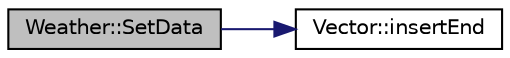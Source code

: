 digraph "Weather::SetData"
{
  edge [fontname="Helvetica",fontsize="10",labelfontname="Helvetica",labelfontsize="10"];
  node [fontname="Helvetica",fontsize="10",shape=record];
  rankdir="LR";
  Node34 [label="Weather::SetData",height=0.2,width=0.4,color="black", fillcolor="grey75", style="filled", fontcolor="black"];
  Node34 -> Node35 [color="midnightblue",fontsize="10",style="solid",fontname="Helvetica"];
  Node35 [label="Vector::insertEnd",height=0.2,width=0.4,color="black", fillcolor="white", style="filled",URL="$class_vector.html#aa13be7551f21320528b0c2ff84783ccd",tooltip="Setter function for List. "];
}
